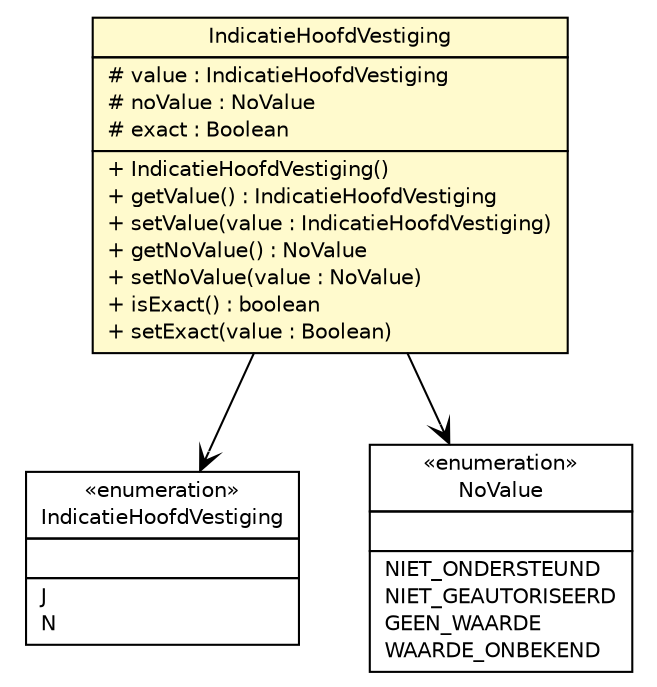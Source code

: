 #!/usr/local/bin/dot
#
# Class diagram 
# Generated by UMLGraph version R5_6-24-gf6e263 (http://www.umlgraph.org/)
#

digraph G {
	edge [fontname="Helvetica",fontsize=10,labelfontname="Helvetica",labelfontsize=10];
	node [fontname="Helvetica",fontsize=10,shape=plaintext];
	nodesep=0.25;
	ranksep=0.5;
	// nl.egem.stuf.sector.bg._0204.IndicatieHoofdVestiging
	c118112 [label=<<table title="nl.egem.stuf.sector.bg._0204.IndicatieHoofdVestiging" border="0" cellborder="1" cellspacing="0" cellpadding="2" port="p" href="./IndicatieHoofdVestiging.html">
		<tr><td><table border="0" cellspacing="0" cellpadding="1">
<tr><td align="center" balign="center"> &#171;enumeration&#187; </td></tr>
<tr><td align="center" balign="center"> IndicatieHoofdVestiging </td></tr>
		</table></td></tr>
		<tr><td><table border="0" cellspacing="0" cellpadding="1">
<tr><td align="left" balign="left">  </td></tr>
		</table></td></tr>
		<tr><td><table border="0" cellspacing="0" cellpadding="1">
<tr><td align="left" balign="left"> J </td></tr>
<tr><td align="left" balign="left"> N </td></tr>
		</table></td></tr>
		</table>>, URL="./IndicatieHoofdVestiging.html", fontname="Helvetica", fontcolor="black", fontsize=10.0];
	// nl.egem.stuf.sector.bg._0204.NNPFund.IndicatieHoofdVestiging
	c118276 [label=<<table title="nl.egem.stuf.sector.bg._0204.NNPFund.IndicatieHoofdVestiging" border="0" cellborder="1" cellspacing="0" cellpadding="2" port="p" bgcolor="lemonChiffon" href="./NNPFund.IndicatieHoofdVestiging.html">
		<tr><td><table border="0" cellspacing="0" cellpadding="1">
<tr><td align="center" balign="center"> IndicatieHoofdVestiging </td></tr>
		</table></td></tr>
		<tr><td><table border="0" cellspacing="0" cellpadding="1">
<tr><td align="left" balign="left"> # value : IndicatieHoofdVestiging </td></tr>
<tr><td align="left" balign="left"> # noValue : NoValue </td></tr>
<tr><td align="left" balign="left"> # exact : Boolean </td></tr>
		</table></td></tr>
		<tr><td><table border="0" cellspacing="0" cellpadding="1">
<tr><td align="left" balign="left"> + IndicatieHoofdVestiging() </td></tr>
<tr><td align="left" balign="left"> + getValue() : IndicatieHoofdVestiging </td></tr>
<tr><td align="left" balign="left"> + setValue(value : IndicatieHoofdVestiging) </td></tr>
<tr><td align="left" balign="left"> + getNoValue() : NoValue </td></tr>
<tr><td align="left" balign="left"> + setNoValue(value : NoValue) </td></tr>
<tr><td align="left" balign="left"> + isExact() : boolean </td></tr>
<tr><td align="left" balign="left"> + setExact(value : Boolean) </td></tr>
		</table></td></tr>
		</table>>, URL="./NNPFund.IndicatieHoofdVestiging.html", fontname="Helvetica", fontcolor="black", fontsize=10.0];
	// nl.egem.stuf.stuf0204.NoValue
	c118390 [label=<<table title="nl.egem.stuf.stuf0204.NoValue" border="0" cellborder="1" cellspacing="0" cellpadding="2" port="p" href="../../../stuf0204/NoValue.html">
		<tr><td><table border="0" cellspacing="0" cellpadding="1">
<tr><td align="center" balign="center"> &#171;enumeration&#187; </td></tr>
<tr><td align="center" balign="center"> NoValue </td></tr>
		</table></td></tr>
		<tr><td><table border="0" cellspacing="0" cellpadding="1">
<tr><td align="left" balign="left">  </td></tr>
		</table></td></tr>
		<tr><td><table border="0" cellspacing="0" cellpadding="1">
<tr><td align="left" balign="left"> NIET_ONDERSTEUND </td></tr>
<tr><td align="left" balign="left"> NIET_GEAUTORISEERD </td></tr>
<tr><td align="left" balign="left"> GEEN_WAARDE </td></tr>
<tr><td align="left" balign="left"> WAARDE_ONBEKEND </td></tr>
		</table></td></tr>
		</table>>, URL="../../../stuf0204/NoValue.html", fontname="Helvetica", fontcolor="black", fontsize=10.0];
	// nl.egem.stuf.sector.bg._0204.NNPFund.IndicatieHoofdVestiging NAVASSOC nl.egem.stuf.sector.bg._0204.IndicatieHoofdVestiging
	c118276:p -> c118112:p [taillabel="", label="", headlabel="", fontname="Helvetica", fontcolor="black", fontsize=10.0, color="black", arrowhead=open];
	// nl.egem.stuf.sector.bg._0204.NNPFund.IndicatieHoofdVestiging NAVASSOC nl.egem.stuf.stuf0204.NoValue
	c118276:p -> c118390:p [taillabel="", label="", headlabel="", fontname="Helvetica", fontcolor="black", fontsize=10.0, color="black", arrowhead=open];
}

